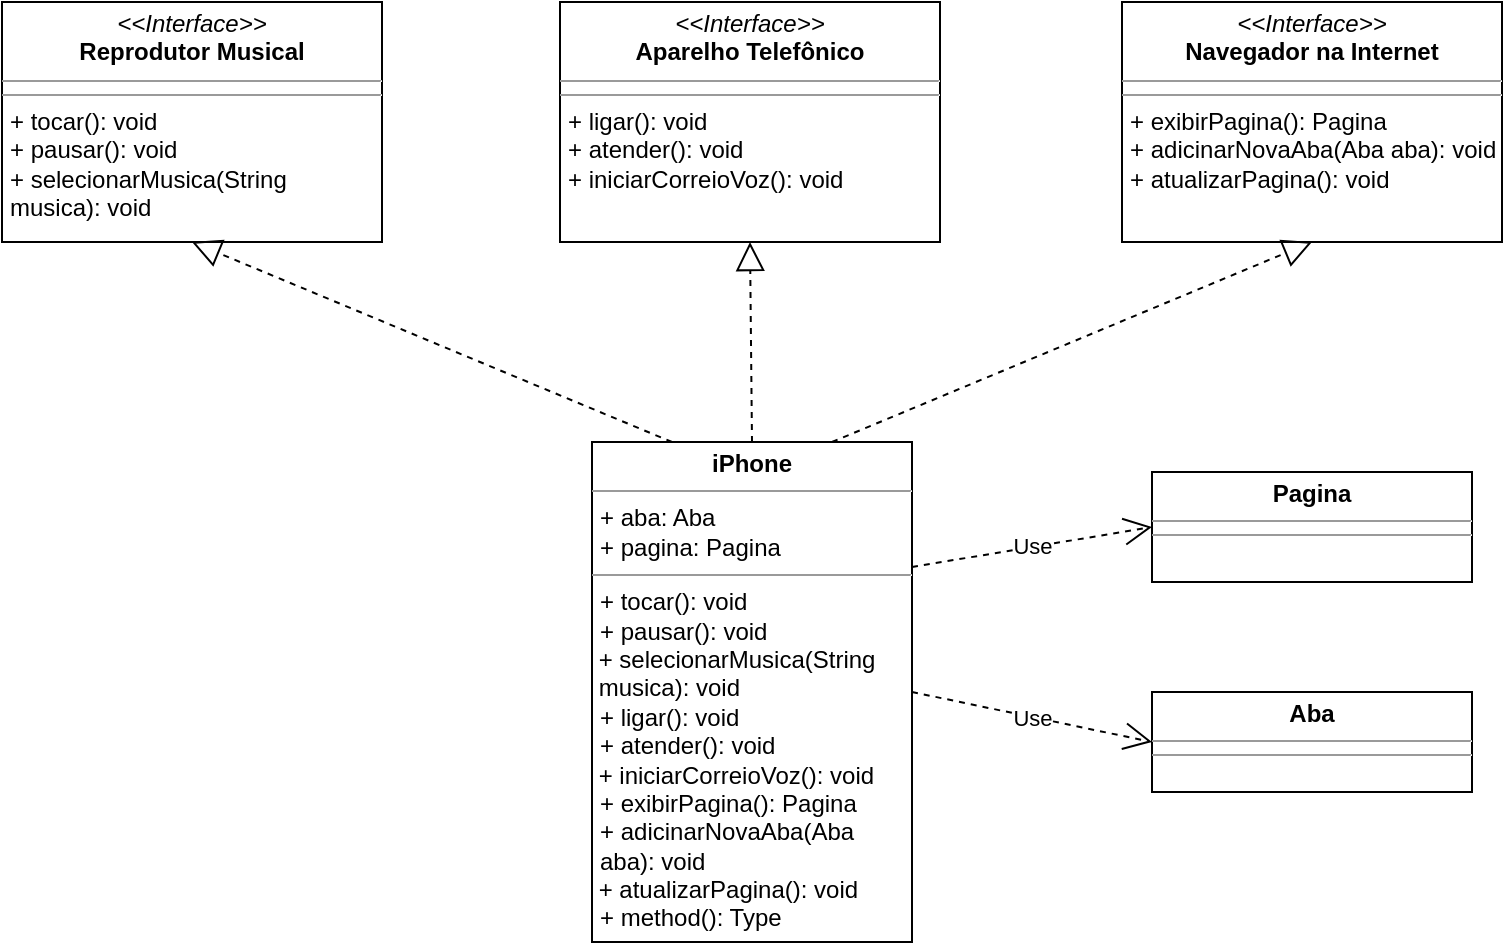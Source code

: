 <mxfile version="22.0.6" type="github">
  <diagram id="C5RBs43oDa-KdzZeNtuy" name="Page-1">
    <mxGraphModel dx="1100" dy="518" grid="1" gridSize="10" guides="1" tooltips="1" connect="1" arrows="1" fold="1" page="1" pageScale="1" pageWidth="1000" pageHeight="700" math="0" shadow="0">
      <root>
        <mxCell id="WIyWlLk6GJQsqaUBKTNV-0" />
        <mxCell id="WIyWlLk6GJQsqaUBKTNV-1" parent="WIyWlLk6GJQsqaUBKTNV-0" />
        <mxCell id="L4npphVEhiAEYnsWE9bO-4" value="&lt;p style=&quot;margin:0px;margin-top:4px;text-align:center;&quot;&gt;&lt;i&gt;&amp;lt;&amp;lt;Interface&amp;gt;&amp;gt;&lt;/i&gt;&lt;br&gt;&lt;b&gt;Reprodutor Musical&lt;/b&gt;&lt;br&gt;&lt;/p&gt;&lt;hr size=&quot;1&quot;&gt;&lt;hr size=&quot;1&quot;&gt;&lt;p style=&quot;margin:0px;margin-left:4px;&quot;&gt;+ tocar(): void&lt;br&gt;+ pausar(): void&lt;/p&gt;&lt;p style=&quot;margin:0px;margin-left:4px;&quot;&gt;+ selecionarMusica(String musica): void&lt;br&gt;&lt;/p&gt;" style="verticalAlign=top;align=left;overflow=fill;fontSize=12;fontFamily=Helvetica;html=1;whiteSpace=wrap;" vertex="1" parent="WIyWlLk6GJQsqaUBKTNV-1">
          <mxGeometry x="125" y="115" width="190" height="120" as="geometry" />
        </mxCell>
        <mxCell id="L4npphVEhiAEYnsWE9bO-5" value="&lt;p style=&quot;margin:0px;margin-top:4px;text-align:center;&quot;&gt;&lt;i&gt;&amp;lt;&amp;lt;Interface&amp;gt;&amp;gt;&lt;/i&gt;&lt;br&gt;&lt;b&gt;Aparelho Telefônico&lt;/b&gt;&lt;br&gt;&lt;/p&gt;&lt;hr size=&quot;1&quot;&gt;&lt;hr size=&quot;1&quot;&gt;&lt;p style=&quot;margin:0px;margin-left:4px;&quot;&gt;+ ligar(): void&lt;br&gt;+ atender(): void&lt;/p&gt;&lt;p style=&quot;margin:0px;margin-left:4px;&quot;&gt;+ iniciarCorreioVoz(): void&lt;br&gt;&lt;/p&gt;" style="verticalAlign=top;align=left;overflow=fill;fontSize=12;fontFamily=Helvetica;html=1;whiteSpace=wrap;" vertex="1" parent="WIyWlLk6GJQsqaUBKTNV-1">
          <mxGeometry x="404" y="115" width="190" height="120" as="geometry" />
        </mxCell>
        <mxCell id="L4npphVEhiAEYnsWE9bO-6" value="&lt;p style=&quot;margin:0px;margin-top:4px;text-align:center;&quot;&gt;&lt;i&gt;&amp;lt;&amp;lt;Interface&amp;gt;&amp;gt;&lt;/i&gt;&lt;br&gt;&lt;b&gt;Navegador na Internet&lt;/b&gt;&lt;br&gt;&lt;/p&gt;&lt;hr size=&quot;1&quot;&gt;&lt;hr size=&quot;1&quot;&gt;&lt;p style=&quot;margin:0px;margin-left:4px;&quot;&gt;+ exibirPagina(): Pagina&lt;br&gt;+ adicinarNovaAba(Aba aba): void&lt;/p&gt;&lt;p style=&quot;margin:0px;margin-left:4px;&quot;&gt;+ atualizarPagina(): void&lt;br&gt;&lt;/p&gt;" style="verticalAlign=top;align=left;overflow=fill;fontSize=12;fontFamily=Helvetica;html=1;whiteSpace=wrap;" vertex="1" parent="WIyWlLk6GJQsqaUBKTNV-1">
          <mxGeometry x="685" y="115" width="190" height="120" as="geometry" />
        </mxCell>
        <mxCell id="L4npphVEhiAEYnsWE9bO-9" value="" style="endArrow=block;dashed=1;endFill=0;endSize=12;html=1;rounded=0;exitX=0.25;exitY=0;exitDx=0;exitDy=0;entryX=0.5;entryY=1;entryDx=0;entryDy=0;" edge="1" parent="WIyWlLk6GJQsqaUBKTNV-1" source="L4npphVEhiAEYnsWE9bO-13" target="L4npphVEhiAEYnsWE9bO-4">
          <mxGeometry width="160" relative="1" as="geometry">
            <mxPoint x="460" y="355" as="sourcePoint" />
            <mxPoint x="550" y="295" as="targetPoint" />
          </mxGeometry>
        </mxCell>
        <mxCell id="L4npphVEhiAEYnsWE9bO-10" value="" style="endArrow=block;dashed=1;endFill=0;endSize=12;html=1;rounded=0;exitX=0.5;exitY=0;exitDx=0;exitDy=0;entryX=0.5;entryY=1;entryDx=0;entryDy=0;" edge="1" parent="WIyWlLk6GJQsqaUBKTNV-1" source="L4npphVEhiAEYnsWE9bO-13" target="L4npphVEhiAEYnsWE9bO-5">
          <mxGeometry width="160" relative="1" as="geometry">
            <mxPoint x="500.0" y="355" as="sourcePoint" />
            <mxPoint x="550" y="295" as="targetPoint" />
          </mxGeometry>
        </mxCell>
        <mxCell id="L4npphVEhiAEYnsWE9bO-11" value="" style="endArrow=block;dashed=1;endFill=0;endSize=12;html=1;rounded=0;exitX=0.75;exitY=0;exitDx=0;exitDy=0;entryX=0.5;entryY=1;entryDx=0;entryDy=0;" edge="1" parent="WIyWlLk6GJQsqaUBKTNV-1" source="L4npphVEhiAEYnsWE9bO-13" target="L4npphVEhiAEYnsWE9bO-6">
          <mxGeometry width="160" relative="1" as="geometry">
            <mxPoint x="540.0" y="355" as="sourcePoint" />
            <mxPoint x="700" y="335" as="targetPoint" />
          </mxGeometry>
        </mxCell>
        <mxCell id="L4npphVEhiAEYnsWE9bO-13" value="&lt;p style=&quot;margin:0px;margin-top:4px;text-align:center;&quot;&gt;&lt;b&gt;iPhone&lt;/b&gt;&lt;br&gt;&lt;/p&gt;&lt;hr size=&quot;1&quot;&gt;&lt;p style=&quot;margin:0px;margin-left:4px;&quot;&gt;+ aba: Aba&lt;/p&gt;&lt;p style=&quot;margin:0px;margin-left:4px;&quot;&gt;+ pagina: Pagina&lt;br&gt;&lt;/p&gt;&lt;hr size=&quot;1&quot;&gt;&lt;p style=&quot;margin:0px;margin-left:4px;&quot;&gt;+ tocar(): void&lt;br&gt;+ pausar(): void&lt;/p&gt;&lt;div&gt;&amp;nbsp;+ selecionarMusica(String&lt;/div&gt;&lt;div&gt;&amp;nbsp;musica): void&lt;/div&gt;&lt;p style=&quot;margin:0px;margin-left:4px;&quot;&gt;+ ligar(): void&lt;br&gt;+ atender(): void&lt;/p&gt;&lt;div&gt;&amp;nbsp;+ iniciarCorreioVoz(): void&lt;/div&gt;&lt;div&gt;&lt;p style=&quot;margin:0px;margin-left:4px;&quot;&gt;+ exibirPagina(): Pagina&lt;br&gt;+ adicinarNovaAba(Aba aba): void&lt;/p&gt;&amp;nbsp;+ atualizarPagina(): void&lt;/div&gt;&lt;p style=&quot;margin:0px;margin-left:4px;&quot;&gt;+ method(): Type&lt;/p&gt;" style="verticalAlign=top;align=left;overflow=fill;fontSize=12;fontFamily=Helvetica;html=1;whiteSpace=wrap;" vertex="1" parent="WIyWlLk6GJQsqaUBKTNV-1">
          <mxGeometry x="420" y="335" width="160" height="250" as="geometry" />
        </mxCell>
        <mxCell id="L4npphVEhiAEYnsWE9bO-20" value="&lt;p style=&quot;margin:0px;margin-top:4px;text-align:center;&quot;&gt;&lt;b&gt;Pagina&lt;/b&gt;&lt;br&gt;&lt;/p&gt;&lt;hr size=&quot;1&quot;&gt;&lt;hr size=&quot;1&quot;&gt;" style="verticalAlign=top;align=left;overflow=fill;fontSize=12;fontFamily=Helvetica;html=1;whiteSpace=wrap;" vertex="1" parent="WIyWlLk6GJQsqaUBKTNV-1">
          <mxGeometry x="700" y="350" width="160" height="55" as="geometry" />
        </mxCell>
        <mxCell id="L4npphVEhiAEYnsWE9bO-21" value="&lt;p style=&quot;margin:0px;margin-top:4px;text-align:center;&quot;&gt;&lt;b&gt;Aba&lt;/b&gt;&lt;br&gt;&lt;/p&gt;&lt;hr size=&quot;1&quot;&gt;&lt;hr size=&quot;1&quot;&gt;" style="verticalAlign=top;align=left;overflow=fill;fontSize=12;fontFamily=Helvetica;html=1;whiteSpace=wrap;" vertex="1" parent="WIyWlLk6GJQsqaUBKTNV-1">
          <mxGeometry x="700" y="460" width="160" height="50" as="geometry" />
        </mxCell>
        <mxCell id="L4npphVEhiAEYnsWE9bO-22" value="Use" style="endArrow=open;endSize=12;dashed=1;html=1;rounded=0;exitX=1;exitY=0.25;exitDx=0;exitDy=0;entryX=0;entryY=0.5;entryDx=0;entryDy=0;" edge="1" parent="WIyWlLk6GJQsqaUBKTNV-1" source="L4npphVEhiAEYnsWE9bO-13" target="L4npphVEhiAEYnsWE9bO-20">
          <mxGeometry width="160" relative="1" as="geometry">
            <mxPoint x="580" y="370" as="sourcePoint" />
            <mxPoint x="740" y="370" as="targetPoint" />
          </mxGeometry>
        </mxCell>
        <mxCell id="L4npphVEhiAEYnsWE9bO-23" value="Use" style="endArrow=open;endSize=12;dashed=1;html=1;rounded=0;exitX=1;exitY=0.5;exitDx=0;exitDy=0;entryX=0;entryY=0.5;entryDx=0;entryDy=0;" edge="1" parent="WIyWlLk6GJQsqaUBKTNV-1" source="L4npphVEhiAEYnsWE9bO-13" target="L4npphVEhiAEYnsWE9bO-21">
          <mxGeometry width="160" relative="1" as="geometry">
            <mxPoint x="610" y="460" as="sourcePoint" />
            <mxPoint x="770" y="460" as="targetPoint" />
          </mxGeometry>
        </mxCell>
      </root>
    </mxGraphModel>
  </diagram>
</mxfile>
